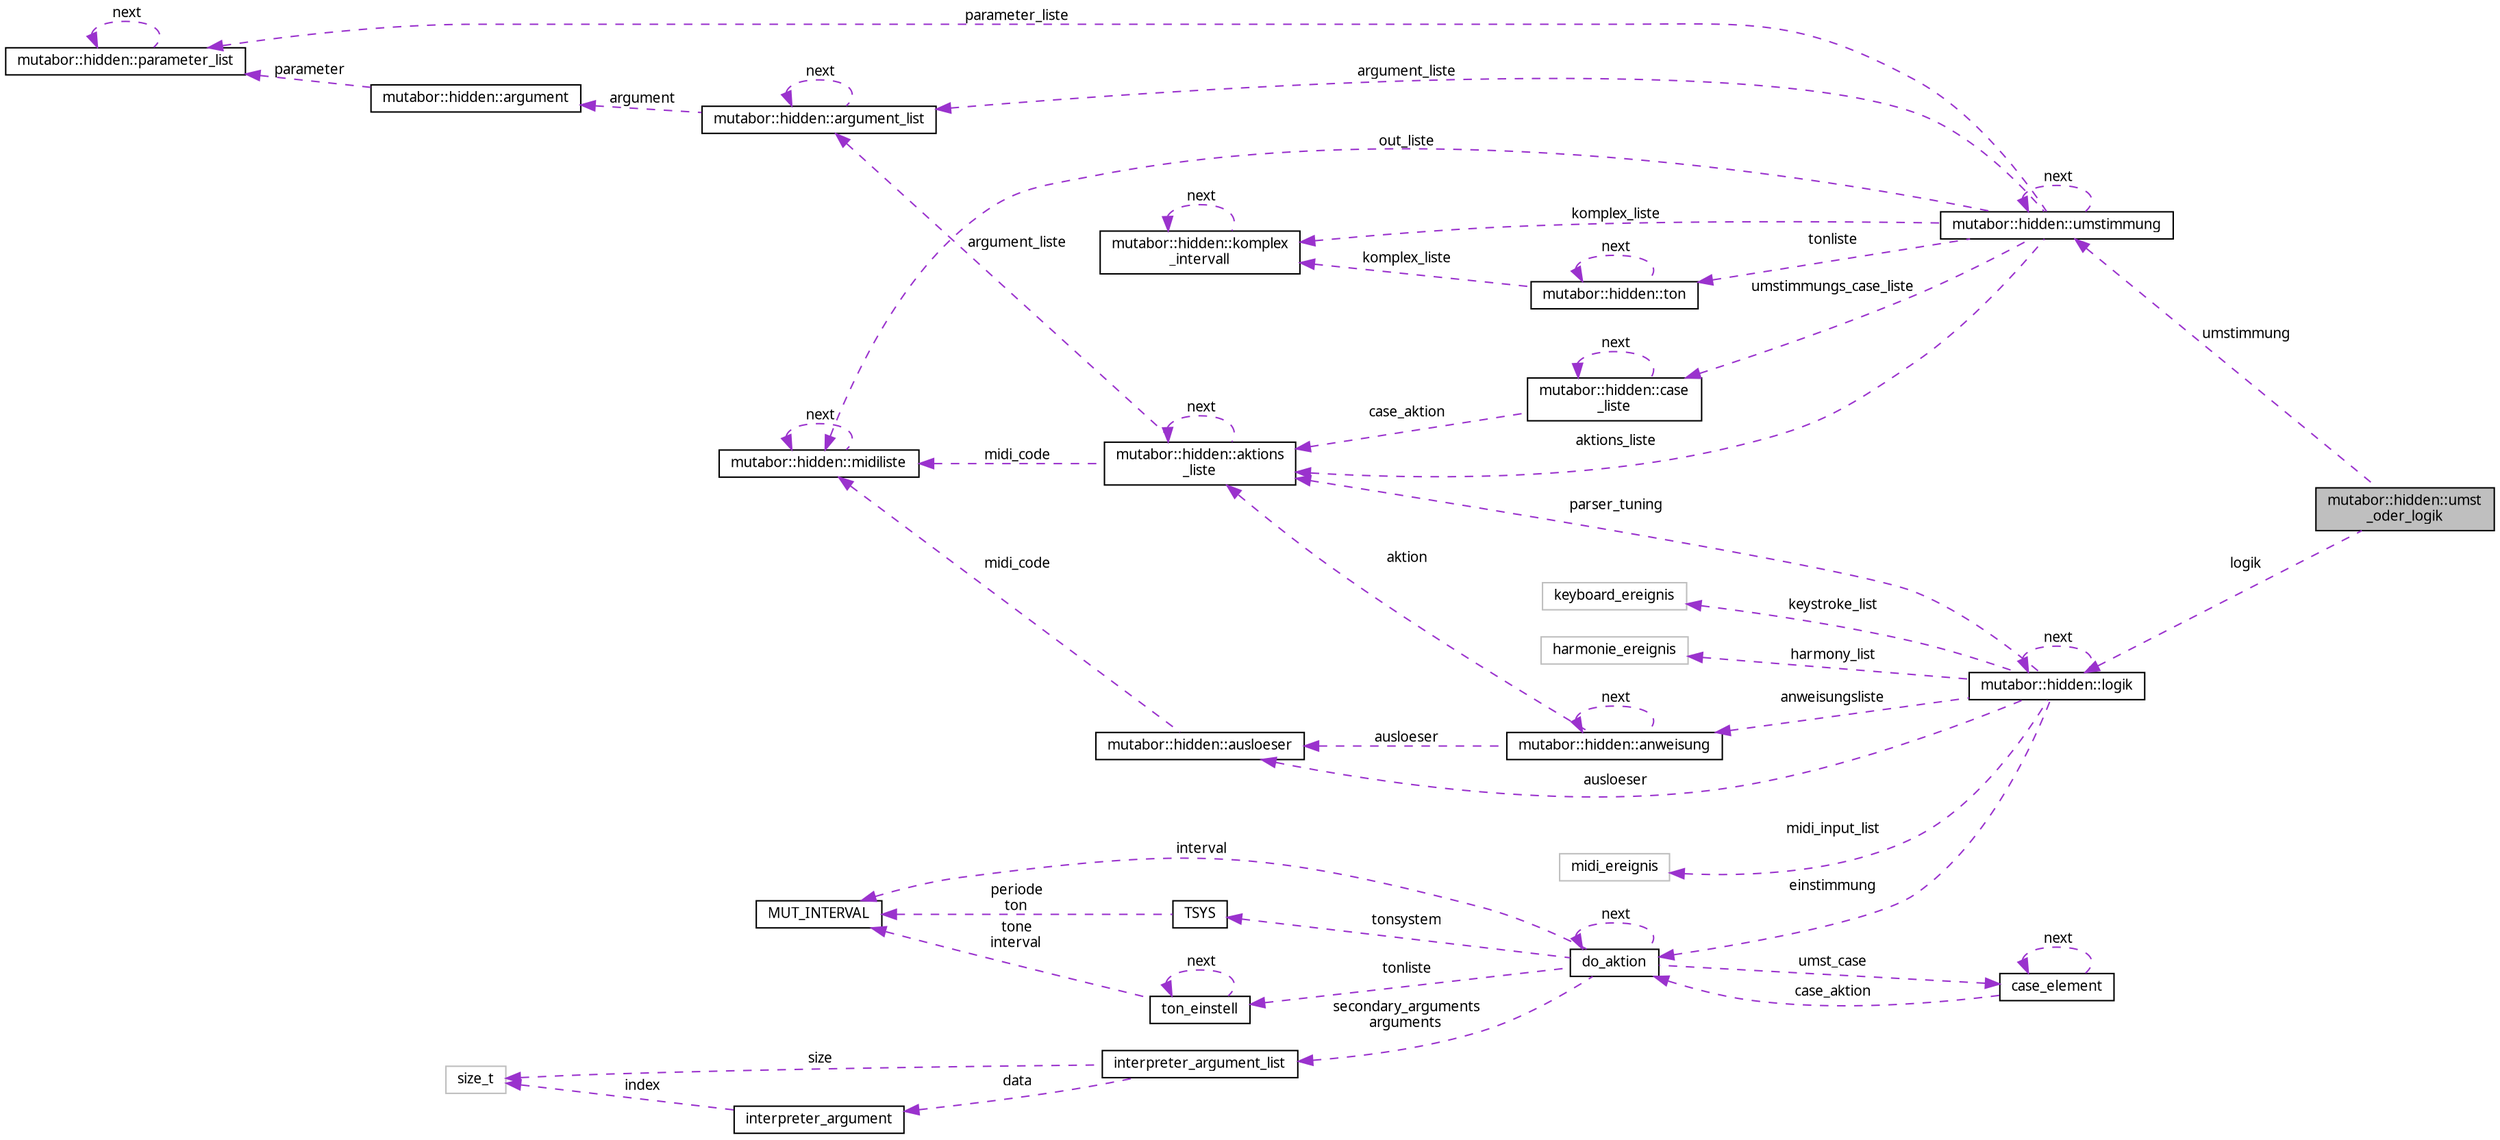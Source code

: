 digraph "mutabor::hidden::umst_oder_logik"
{
  edge [fontname="Sans",fontsize="10",labelfontname="Sans",labelfontsize="10"];
  node [fontname="Sans",fontsize="10",shape=record];
  rankdir="LR";
  Node1 [label="mutabor::hidden::umst\l_oder_logik",height=0.2,width=0.4,color="black", fillcolor="grey75", style="filled", fontcolor="black"];
  Node2 -> Node1 [dir="back",color="darkorchid3",fontsize="10",style="dashed",label=" logik" ,fontname="Sans"];
  Node2 [label="mutabor::hidden::logik",height=0.2,width=0.4,color="black", fillcolor="white", style="filled",URL="$df/dc6/structmutabor_1_1hidden_1_1logik.html"];
  Node3 -> Node2 [dir="back",color="darkorchid3",fontsize="10",style="dashed",label=" midi_input_list" ,fontname="Sans"];
  Node3 [label="midi_ereignis",height=0.2,width=0.4,color="grey75", fillcolor="white", style="filled"];
  Node4 -> Node2 [dir="back",color="darkorchid3",fontsize="10",style="dashed",label=" ausloeser" ,fontname="Sans"];
  Node4 [label="mutabor::hidden::ausloeser",height=0.2,width=0.4,color="black", fillcolor="white", style="filled",URL="$df/d4f/structmutabor_1_1hidden_1_1ausloeser.html"];
  Node5 -> Node4 [dir="back",color="darkorchid3",fontsize="10",style="dashed",label=" midi_code" ,fontname="Sans"];
  Node5 [label="mutabor::hidden::midiliste",height=0.2,width=0.4,color="black", fillcolor="white", style="filled",URL="$d5/d35/structmutabor_1_1hidden_1_1midiliste.html"];
  Node5 -> Node5 [dir="back",color="darkorchid3",fontsize="10",style="dashed",label=" next" ,fontname="Sans"];
  Node6 -> Node2 [dir="back",color="darkorchid3",fontsize="10",style="dashed",label=" anweisungsliste" ,fontname="Sans"];
  Node6 [label="mutabor::hidden::anweisung",height=0.2,width=0.4,color="black", fillcolor="white", style="filled",URL="$df/d55/structmutabor_1_1hidden_1_1anweisung.html"];
  Node4 -> Node6 [dir="back",color="darkorchid3",fontsize="10",style="dashed",label=" ausloeser" ,fontname="Sans"];
  Node6 -> Node6 [dir="back",color="darkorchid3",fontsize="10",style="dashed",label=" next" ,fontname="Sans"];
  Node7 -> Node6 [dir="back",color="darkorchid3",fontsize="10",style="dashed",label=" aktion" ,fontname="Sans"];
  Node7 [label="mutabor::hidden::aktions\l_liste",height=0.2,width=0.4,color="black", fillcolor="white", style="filled",URL="$d0/d96/structmutabor_1_1hidden_1_1aktions__liste.html"];
  Node5 -> Node7 [dir="back",color="darkorchid3",fontsize="10",style="dashed",label=" midi_code" ,fontname="Sans"];
  Node7 -> Node7 [dir="back",color="darkorchid3",fontsize="10",style="dashed",label=" next" ,fontname="Sans"];
  Node8 -> Node7 [dir="back",color="darkorchid3",fontsize="10",style="dashed",label=" argument_liste" ,fontname="Sans"];
  Node8 [label="mutabor::hidden::argument_list",height=0.2,width=0.4,color="black", fillcolor="white", style="filled",URL="$d7/ddb/structmutabor_1_1hidden_1_1argument__list.html"];
  Node9 -> Node8 [dir="back",color="darkorchid3",fontsize="10",style="dashed",label=" argument" ,fontname="Sans"];
  Node9 [label="mutabor::hidden::argument",height=0.2,width=0.4,color="black", fillcolor="white", style="filled",URL="$d8/d96/structmutabor_1_1hidden_1_1argument.html"];
  Node10 -> Node9 [dir="back",color="darkorchid3",fontsize="10",style="dashed",label=" parameter" ,fontname="Sans"];
  Node10 [label="mutabor::hidden::parameter_list",height=0.2,width=0.4,color="black", fillcolor="white", style="filled",URL="$d4/d9f/structmutabor_1_1hidden_1_1parameter__list.html"];
  Node10 -> Node10 [dir="back",color="darkorchid3",fontsize="10",style="dashed",label=" next" ,fontname="Sans"];
  Node8 -> Node8 [dir="back",color="darkorchid3",fontsize="10",style="dashed",label=" next" ,fontname="Sans"];
  Node11 -> Node2 [dir="back",color="darkorchid3",fontsize="10",style="dashed",label=" einstimmung" ,fontname="Sans"];
  Node11 [label="do_aktion",height=0.2,width=0.4,color="black", fillcolor="white", style="filled",URL="$d5/d8c/structdo__aktion.html"];
  Node12 -> Node11 [dir="back",color="darkorchid3",fontsize="10",style="dashed",label=" umst_case" ,fontname="Sans"];
  Node12 [label="case_element",height=0.2,width=0.4,color="black", fillcolor="white", style="filled",URL="$dc/da0/structcase__element.html"];
  Node12 -> Node12 [dir="back",color="darkorchid3",fontsize="10",style="dashed",label=" next" ,fontname="Sans"];
  Node11 -> Node12 [dir="back",color="darkorchid3",fontsize="10",style="dashed",label=" case_aktion" ,fontname="Sans"];
  Node13 -> Node11 [dir="back",color="darkorchid3",fontsize="10",style="dashed",label=" secondary_arguments\narguments" ,fontname="Sans"];
  Node13 [label="interpreter_argument_list",height=0.2,width=0.4,color="black", fillcolor="white", style="filled",URL="$dc/d87/structinterpreter__argument__list.html"];
  Node14 -> Node13 [dir="back",color="darkorchid3",fontsize="10",style="dashed",label=" data" ,fontname="Sans"];
  Node14 [label="interpreter_argument",height=0.2,width=0.4,color="black", fillcolor="white", style="filled",URL="$dc/d4e/unioninterpreter__argument.html"];
  Node15 -> Node14 [dir="back",color="darkorchid3",fontsize="10",style="dashed",label=" index" ,fontname="Sans"];
  Node15 [label="size_t",height=0.2,width=0.4,color="grey75", fillcolor="white", style="filled"];
  Node15 -> Node13 [dir="back",color="darkorchid3",fontsize="10",style="dashed",label=" size" ,fontname="Sans"];
  Node11 -> Node11 [dir="back",color="darkorchid3",fontsize="10",style="dashed",label=" next" ,fontname="Sans"];
  Node16 -> Node11 [dir="back",color="darkorchid3",fontsize="10",style="dashed",label=" interval" ,fontname="Sans"];
  Node16 [label="MUT_INTERVAL",height=0.2,width=0.4,color="black", fillcolor="white", style="filled",URL="$d6/dcd/structMUT__INTERVAL.html"];
  Node17 -> Node11 [dir="back",color="darkorchid3",fontsize="10",style="dashed",label=" tonsystem" ,fontname="Sans"];
  Node17 [label="TSYS",height=0.2,width=0.4,color="black", fillcolor="white", style="filled",URL="$d4/d2a/structTSYS.html"];
  Node16 -> Node17 [dir="back",color="darkorchid3",fontsize="10",style="dashed",label=" periode\nton" ,fontname="Sans"];
  Node18 -> Node11 [dir="back",color="darkorchid3",fontsize="10",style="dashed",label=" tonliste" ,fontname="Sans"];
  Node18 [label="ton_einstell",height=0.2,width=0.4,color="black", fillcolor="white", style="filled",URL="$d4/dd8/structton__einstell.html"];
  Node16 -> Node18 [dir="back",color="darkorchid3",fontsize="10",style="dashed",label=" tone\ninterval" ,fontname="Sans"];
  Node18 -> Node18 [dir="back",color="darkorchid3",fontsize="10",style="dashed",label=" next" ,fontname="Sans"];
  Node19 -> Node2 [dir="back",color="darkorchid3",fontsize="10",style="dashed",label=" harmony_list" ,fontname="Sans"];
  Node19 [label="harmonie_ereignis",height=0.2,width=0.4,color="grey75", fillcolor="white", style="filled"];
  Node2 -> Node2 [dir="back",color="darkorchid3",fontsize="10",style="dashed",label=" next" ,fontname="Sans"];
  Node7 -> Node2 [dir="back",color="darkorchid3",fontsize="10",style="dashed",label=" parser_tuning" ,fontname="Sans"];
  Node20 -> Node2 [dir="back",color="darkorchid3",fontsize="10",style="dashed",label=" keystroke_list" ,fontname="Sans"];
  Node20 [label="keyboard_ereignis",height=0.2,width=0.4,color="grey75", fillcolor="white", style="filled"];
  Node21 -> Node1 [dir="back",color="darkorchid3",fontsize="10",style="dashed",label=" umstimmung" ,fontname="Sans"];
  Node21 [label="mutabor::hidden::umstimmung",height=0.2,width=0.4,color="black", fillcolor="white", style="filled",URL="$db/d91/structmutabor_1_1hidden_1_1umstimmung.html"];
  Node5 -> Node21 [dir="back",color="darkorchid3",fontsize="10",style="dashed",label=" out_liste" ,fontname="Sans"];
  Node22 -> Node21 [dir="back",color="darkorchid3",fontsize="10",style="dashed",label=" komplex_liste" ,fontname="Sans"];
  Node22 [label="mutabor::hidden::komplex\l_intervall",height=0.2,width=0.4,color="black", fillcolor="white", style="filled",URL="$da/dd2/structmutabor_1_1hidden_1_1komplex__intervall.html"];
  Node22 -> Node22 [dir="back",color="darkorchid3",fontsize="10",style="dashed",label=" next" ,fontname="Sans"];
  Node23 -> Node21 [dir="back",color="darkorchid3",fontsize="10",style="dashed",label=" umstimmungs_case_liste" ,fontname="Sans"];
  Node23 [label="mutabor::hidden::case\l_liste",height=0.2,width=0.4,color="black", fillcolor="white", style="filled",URL="$d0/d0b/structmutabor_1_1hidden_1_1case__liste.html"];
  Node23 -> Node23 [dir="back",color="darkorchid3",fontsize="10",style="dashed",label=" next" ,fontname="Sans"];
  Node7 -> Node23 [dir="back",color="darkorchid3",fontsize="10",style="dashed",label=" case_aktion" ,fontname="Sans"];
  Node21 -> Node21 [dir="back",color="darkorchid3",fontsize="10",style="dashed",label=" next" ,fontname="Sans"];
  Node7 -> Node21 [dir="back",color="darkorchid3",fontsize="10",style="dashed",label=" aktions_liste" ,fontname="Sans"];
  Node10 -> Node21 [dir="back",color="darkorchid3",fontsize="10",style="dashed",label=" parameter_liste" ,fontname="Sans"];
  Node24 -> Node21 [dir="back",color="darkorchid3",fontsize="10",style="dashed",label=" tonliste" ,fontname="Sans"];
  Node24 [label="mutabor::hidden::ton",height=0.2,width=0.4,color="black", fillcolor="white", style="filled",URL="$d6/dea/structmutabor_1_1hidden_1_1ton.html"];
  Node22 -> Node24 [dir="back",color="darkorchid3",fontsize="10",style="dashed",label=" komplex_liste" ,fontname="Sans"];
  Node24 -> Node24 [dir="back",color="darkorchid3",fontsize="10",style="dashed",label=" next" ,fontname="Sans"];
  Node8 -> Node21 [dir="back",color="darkorchid3",fontsize="10",style="dashed",label=" argument_liste" ,fontname="Sans"];
}
